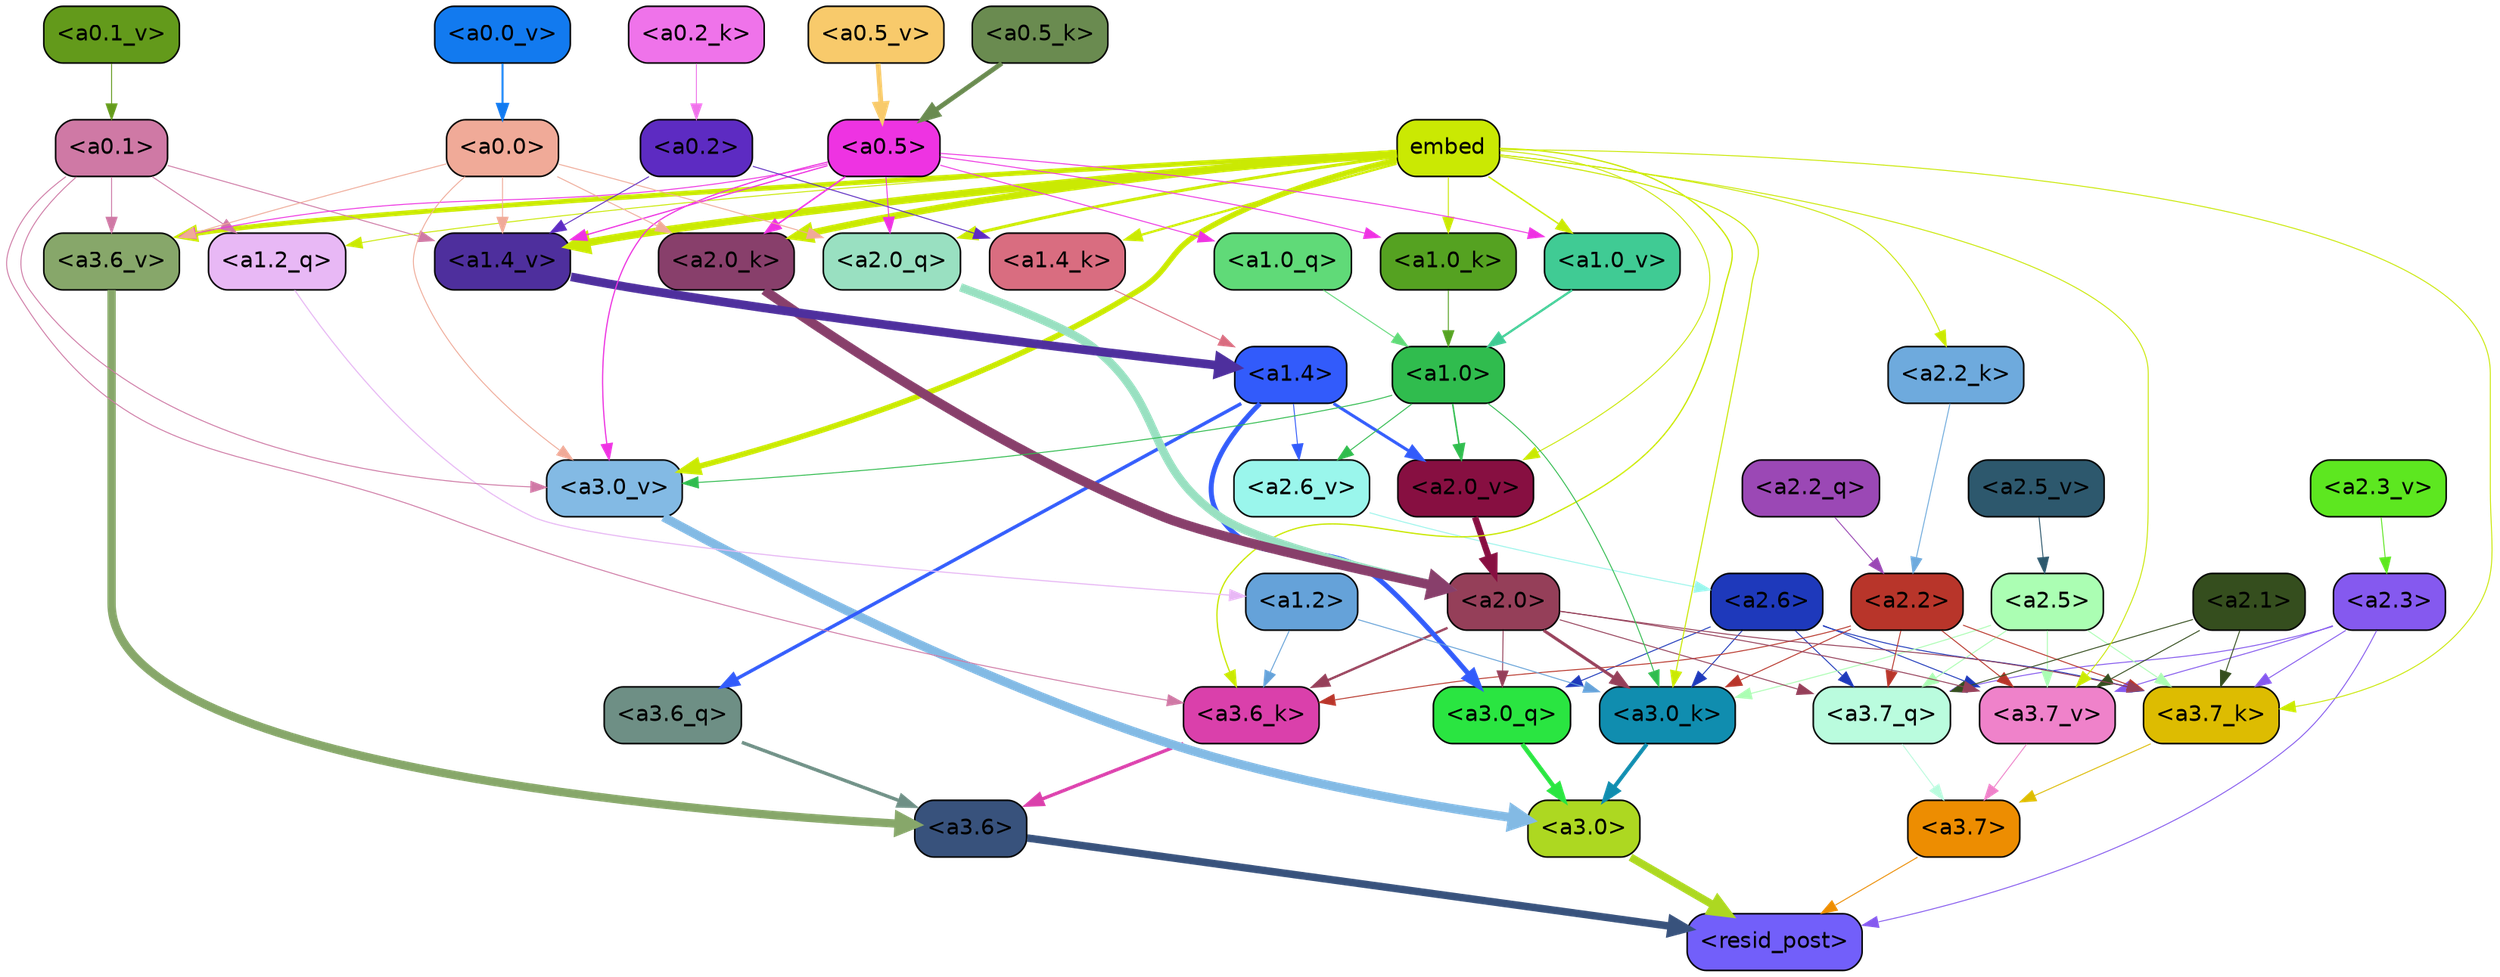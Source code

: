 strict digraph "" {
	graph [bgcolor=transparent,
		layout=dot,
		overlap=false,
		splines=true
	];
	"<a3.7>"	[color=black,
		fillcolor="#ed8d01",
		fontname=Helvetica,
		shape=box,
		style="filled, rounded"];
	"<resid_post>"	[color=black,
		fillcolor="#725ffa",
		fontname=Helvetica,
		shape=box,
		style="filled, rounded"];
	"<a3.7>" -> "<resid_post>"	[color="#ed8d01",
		penwidth=0.6];
	"<a3.6>"	[color=black,
		fillcolor="#38527c",
		fontname=Helvetica,
		shape=box,
		style="filled, rounded"];
	"<a3.6>" -> "<resid_post>"	[color="#38527c",
		penwidth=4.7534414529800415];
	"<a3.0>"	[color=black,
		fillcolor="#add821",
		fontname=Helvetica,
		shape=box,
		style="filled, rounded"];
	"<a3.0>" -> "<resid_post>"	[color="#add821",
		penwidth=4.898576855659485];
	"<a2.3>"	[color=black,
		fillcolor="#8559ef",
		fontname=Helvetica,
		shape=box,
		style="filled, rounded"];
	"<a2.3>" -> "<resid_post>"	[color="#8559ef",
		penwidth=0.6];
	"<a3.7_q>"	[color=black,
		fillcolor="#bafcde",
		fontname=Helvetica,
		shape=box,
		style="filled, rounded"];
	"<a2.3>" -> "<a3.7_q>"	[color="#8559ef",
		penwidth=0.6];
	"<a3.7_k>"	[color=black,
		fillcolor="#ddbc01",
		fontname=Helvetica,
		shape=box,
		style="filled, rounded"];
	"<a2.3>" -> "<a3.7_k>"	[color="#8559ef",
		penwidth=0.6];
	"<a3.7_v>"	[color=black,
		fillcolor="#ef82ca",
		fontname=Helvetica,
		shape=box,
		style="filled, rounded"];
	"<a2.3>" -> "<a3.7_v>"	[color="#8559ef",
		penwidth=0.6];
	"<a3.7_q>" -> "<a3.7>"	[color="#bafcde",
		penwidth=0.6];
	"<a3.6_q>"	[color=black,
		fillcolor="#6e8f85",
		fontname=Helvetica,
		shape=box,
		style="filled, rounded"];
	"<a3.6_q>" -> "<a3.6>"	[color="#6e8f85",
		penwidth=2.160832464694977];
	"<a3.0_q>"	[color=black,
		fillcolor="#2ae541",
		fontname=Helvetica,
		shape=box,
		style="filled, rounded"];
	"<a3.0_q>" -> "<a3.0>"	[color="#2ae541",
		penwidth=2.870753765106201];
	"<a3.7_k>" -> "<a3.7>"	[color="#ddbc01",
		penwidth=0.6];
	"<a3.6_k>"	[color=black,
		fillcolor="#da40ab",
		fontname=Helvetica,
		shape=box,
		style="filled, rounded"];
	"<a3.6_k>" -> "<a3.6>"	[color="#da40ab",
		penwidth=2.13908451795578];
	"<a3.0_k>"	[color=black,
		fillcolor="#108daf",
		fontname=Helvetica,
		shape=box,
		style="filled, rounded"];
	"<a3.0_k>" -> "<a3.0>"	[color="#108daf",
		penwidth=2.520303964614868];
	"<a3.7_v>" -> "<a3.7>"	[color="#ef82ca",
		penwidth=0.6];
	"<a3.6_v>"	[color=black,
		fillcolor="#87a76a",
		fontname=Helvetica,
		shape=box,
		style="filled, rounded"];
	"<a3.6_v>" -> "<a3.6>"	[color="#87a76a",
		penwidth=5.297133803367615];
	"<a3.0_v>"	[color=black,
		fillcolor="#83bae4",
		fontname=Helvetica,
		shape=box,
		style="filled, rounded"];
	"<a3.0_v>" -> "<a3.0>"	[color="#83bae4",
		penwidth=5.680712580680847];
	"<a2.6>"	[color=black,
		fillcolor="#1e39bb",
		fontname=Helvetica,
		shape=box,
		style="filled, rounded"];
	"<a2.6>" -> "<a3.7_q>"	[color="#1e39bb",
		penwidth=0.6];
	"<a2.6>" -> "<a3.0_q>"	[color="#1e39bb",
		penwidth=0.6];
	"<a2.6>" -> "<a3.7_k>"	[color="#1e39bb",
		penwidth=0.6];
	"<a2.6>" -> "<a3.0_k>"	[color="#1e39bb",
		penwidth=0.6];
	"<a2.6>" -> "<a3.7_v>"	[color="#1e39bb",
		penwidth=0.6];
	"<a2.5>"	[color=black,
		fillcolor="#abfeb3",
		fontname=Helvetica,
		shape=box,
		style="filled, rounded"];
	"<a2.5>" -> "<a3.7_q>"	[color="#abfeb3",
		penwidth=0.6];
	"<a2.5>" -> "<a3.7_k>"	[color="#abfeb3",
		penwidth=0.6];
	"<a2.5>" -> "<a3.0_k>"	[color="#abfeb3",
		penwidth=0.6];
	"<a2.5>" -> "<a3.7_v>"	[color="#abfeb3",
		penwidth=0.6];
	"<a2.2>"	[color=black,
		fillcolor="#b8352a",
		fontname=Helvetica,
		shape=box,
		style="filled, rounded"];
	"<a2.2>" -> "<a3.7_q>"	[color="#b8352a",
		penwidth=0.6];
	"<a2.2>" -> "<a3.7_k>"	[color="#b8352a",
		penwidth=0.6];
	"<a2.2>" -> "<a3.6_k>"	[color="#b8352a",
		penwidth=0.6];
	"<a2.2>" -> "<a3.0_k>"	[color="#b8352a",
		penwidth=0.6];
	"<a2.2>" -> "<a3.7_v>"	[color="#b8352a",
		penwidth=0.6];
	"<a2.1>"	[color=black,
		fillcolor="#354e1e",
		fontname=Helvetica,
		shape=box,
		style="filled, rounded"];
	"<a2.1>" -> "<a3.7_q>"	[color="#354e1e",
		penwidth=0.6];
	"<a2.1>" -> "<a3.7_k>"	[color="#354e1e",
		penwidth=0.6];
	"<a2.1>" -> "<a3.7_v>"	[color="#354e1e",
		penwidth=0.6];
	"<a2.0>"	[color=black,
		fillcolor="#953f59",
		fontname=Helvetica,
		shape=box,
		style="filled, rounded"];
	"<a2.0>" -> "<a3.7_q>"	[color="#953f59",
		penwidth=0.6];
	"<a2.0>" -> "<a3.0_q>"	[color="#953f59",
		penwidth=0.6];
	"<a2.0>" -> "<a3.7_k>"	[color="#953f59",
		penwidth=0.6];
	"<a2.0>" -> "<a3.6_k>"	[color="#953f59",
		penwidth=1.4807794839143753];
	"<a2.0>" -> "<a3.0_k>"	[color="#953f59",
		penwidth=1.9436544477939606];
	"<a2.0>" -> "<a3.7_v>"	[color="#953f59",
		penwidth=0.6];
	"<a1.4>"	[color=black,
		fillcolor="#325bfb",
		fontname=Helvetica,
		shape=box,
		style="filled, rounded"];
	"<a1.4>" -> "<a3.6_q>"	[color="#325bfb",
		penwidth=2.1635248363018036];
	"<a1.4>" -> "<a3.0_q>"	[color="#325bfb",
		penwidth=3.1362746953964233];
	"<a2.6_v>"	[color=black,
		fillcolor="#9af6ec",
		fontname=Helvetica,
		shape=box,
		style="filled, rounded"];
	"<a1.4>" -> "<a2.6_v>"	[color="#325bfb",
		penwidth=0.6];
	"<a2.0_v>"	[color=black,
		fillcolor="#870f41",
		fontname=Helvetica,
		shape=box,
		style="filled, rounded"];
	"<a1.4>" -> "<a2.0_v>"	[color="#325bfb",
		penwidth=1.9271827340126038];
	embed	[color=black,
		fillcolor="#cae903",
		fontname=Helvetica,
		shape=box,
		style="filled, rounded"];
	embed -> "<a3.7_k>"	[color="#cae903",
		penwidth=0.6];
	embed -> "<a3.6_k>"	[color="#cae903",
		penwidth=0.8202246725559235];
	embed -> "<a3.0_k>"	[color="#cae903",
		penwidth=0.6771316379308701];
	embed -> "<a3.7_v>"	[color="#cae903",
		penwidth=0.6];
	embed -> "<a3.6_v>"	[color="#cae903",
		penwidth=3.067279100418091];
	embed -> "<a3.0_v>"	[color="#cae903",
		penwidth=3.5202720761299133];
	"<a2.0_q>"	[color=black,
		fillcolor="#99e0c1",
		fontname=Helvetica,
		shape=box,
		style="filled, rounded"];
	embed -> "<a2.0_q>"	[color="#cae903",
		penwidth=1.9194039106369019];
	"<a2.2_k>"	[color=black,
		fillcolor="#6eaadd",
		fontname=Helvetica,
		shape=box,
		style="filled, rounded"];
	embed -> "<a2.2_k>"	[color="#cae903",
		penwidth=0.6];
	"<a2.0_k>"	[color=black,
		fillcolor="#883f6b",
		fontname=Helvetica,
		shape=box,
		style="filled, rounded"];
	embed -> "<a2.0_k>"	[color="#cae903",
		penwidth=4.28515887260437];
	embed -> "<a2.0_v>"	[color="#cae903",
		penwidth=0.6];
	"<a1.2_q>"	[color=black,
		fillcolor="#e8b8f5",
		fontname=Helvetica,
		shape=box,
		style="filled, rounded"];
	embed -> "<a1.2_q>"	[color="#cae903",
		penwidth=0.6];
	"<a1.4_k>"	[color=black,
		fillcolor="#d96d80",
		fontname=Helvetica,
		shape=box,
		style="filled, rounded"];
	embed -> "<a1.4_k>"	[color="#cae903",
		penwidth=1.441945195198059];
	"<a1.0_k>"	[color=black,
		fillcolor="#55a221",
		fontname=Helvetica,
		shape=box,
		style="filled, rounded"];
	embed -> "<a1.0_k>"	[color="#cae903",
		penwidth=0.6];
	"<a1.4_v>"	[color=black,
		fillcolor="#4e2f9d",
		fontname=Helvetica,
		shape=box,
		style="filled, rounded"];
	embed -> "<a1.4_v>"	[color="#cae903",
		penwidth=4.830149412155151];
	"<a1.0_v>"	[color=black,
		fillcolor="#40cb94",
		fontname=Helvetica,
		shape=box,
		style="filled, rounded"];
	embed -> "<a1.0_v>"	[color="#cae903",
		penwidth=0.8981428295373917];
	"<a1.2>"	[color=black,
		fillcolor="#65a2d9",
		fontname=Helvetica,
		shape=box,
		style="filled, rounded"];
	"<a1.2>" -> "<a3.6_k>"	[color="#65a2d9",
		penwidth=0.6];
	"<a1.2>" -> "<a3.0_k>"	[color="#65a2d9",
		penwidth=0.6];
	"<a0.1>"	[color=black,
		fillcolor="#cf79a5",
		fontname=Helvetica,
		shape=box,
		style="filled, rounded"];
	"<a0.1>" -> "<a3.6_k>"	[color="#cf79a5",
		penwidth=0.6];
	"<a0.1>" -> "<a3.6_v>"	[color="#cf79a5",
		penwidth=0.6];
	"<a0.1>" -> "<a3.0_v>"	[color="#cf79a5",
		penwidth=0.6];
	"<a0.1>" -> "<a1.2_q>"	[color="#cf79a5",
		penwidth=0.6];
	"<a0.1>" -> "<a1.4_v>"	[color="#cf79a5",
		penwidth=0.6];
	"<a1.0>"	[color=black,
		fillcolor="#30bc4e",
		fontname=Helvetica,
		shape=box,
		style="filled, rounded"];
	"<a1.0>" -> "<a3.0_k>"	[color="#30bc4e",
		penwidth=0.6];
	"<a1.0>" -> "<a3.0_v>"	[color="#30bc4e",
		penwidth=0.6];
	"<a1.0>" -> "<a2.6_v>"	[color="#30bc4e",
		penwidth=0.6];
	"<a1.0>" -> "<a2.0_v>"	[color="#30bc4e",
		penwidth=0.9754131138324738];
	"<a0.5>"	[color=black,
		fillcolor="#ee33e2",
		fontname=Helvetica,
		shape=box,
		style="filled, rounded"];
	"<a0.5>" -> "<a3.6_v>"	[color="#ee33e2",
		penwidth=0.6];
	"<a0.5>" -> "<a3.0_v>"	[color="#ee33e2",
		penwidth=0.764040544629097];
	"<a0.5>" -> "<a2.0_q>"	[color="#ee33e2",
		penwidth=0.6];
	"<a0.5>" -> "<a2.0_k>"	[color="#ee33e2",
		penwidth=0.9763890504837036];
	"<a1.0_q>"	[color=black,
		fillcolor="#60da78",
		fontname=Helvetica,
		shape=box,
		style="filled, rounded"];
	"<a0.5>" -> "<a1.0_q>"	[color="#ee33e2",
		penwidth=0.6];
	"<a0.5>" -> "<a1.0_k>"	[color="#ee33e2",
		penwidth=0.6];
	"<a0.5>" -> "<a1.4_v>"	[color="#ee33e2",
		penwidth=0.7723740935325623];
	"<a0.5>" -> "<a1.0_v>"	[color="#ee33e2",
		penwidth=0.6];
	"<a0.0>"	[color=black,
		fillcolor="#f0aa98",
		fontname=Helvetica,
		shape=box,
		style="filled, rounded"];
	"<a0.0>" -> "<a3.6_v>"	[color="#f0aa98",
		penwidth=0.6];
	"<a0.0>" -> "<a3.0_v>"	[color="#f0aa98",
		penwidth=0.6];
	"<a0.0>" -> "<a2.0_q>"	[color="#f0aa98",
		penwidth=0.6];
	"<a0.0>" -> "<a2.0_k>"	[color="#f0aa98",
		penwidth=0.6];
	"<a0.0>" -> "<a1.4_v>"	[color="#f0aa98",
		penwidth=0.6];
	"<a2.2_q>"	[color=black,
		fillcolor="#9b48b5",
		fontname=Helvetica,
		shape=box,
		style="filled, rounded"];
	"<a2.2_q>" -> "<a2.2>"	[color="#9b48b5",
		penwidth=0.6];
	"<a2.0_q>" -> "<a2.0>"	[color="#99e0c1",
		penwidth=5.313405752182007];
	"<a2.2_k>" -> "<a2.2>"	[color="#6eaadd",
		penwidth=0.6];
	"<a2.0_k>" -> "<a2.0>"	[color="#883f6b",
		penwidth=6.029795527458191];
	"<a2.6_v>" -> "<a2.6>"	[color="#9af6ec",
		penwidth=0.6];
	"<a2.5_v>"	[color=black,
		fillcolor="#2d586d",
		fontname=Helvetica,
		shape=box,
		style="filled, rounded"];
	"<a2.5_v>" -> "<a2.5>"	[color="#2d586d",
		penwidth=0.6];
	"<a2.3_v>"	[color=black,
		fillcolor="#5de720",
		fontname=Helvetica,
		shape=box,
		style="filled, rounded"];
	"<a2.3_v>" -> "<a2.3>"	[color="#5de720",
		penwidth=0.6];
	"<a2.0_v>" -> "<a2.0>"	[color="#870f41",
		penwidth=4.041402816772461];
	"<a1.2_q>" -> "<a1.2>"	[color="#e8b8f5",
		penwidth=0.6924253702163696];
	"<a1.0_q>" -> "<a1.0>"	[color="#60da78",
		penwidth=0.6];
	"<a1.4_k>" -> "<a1.4>"	[color="#d96d80",
		penwidth=0.6];
	"<a1.0_k>" -> "<a1.0>"	[color="#55a221",
		penwidth=0.6];
	"<a1.4_v>" -> "<a1.4>"	[color="#4e2f9d",
		penwidth=5.515027642250061];
	"<a1.0_v>" -> "<a1.0>"	[color="#40cb94",
		penwidth=1.4252789914608002];
	"<a0.2>"	[color=black,
		fillcolor="#5d2bc2",
		fontname=Helvetica,
		shape=box,
		style="filled, rounded"];
	"<a0.2>" -> "<a1.4_k>"	[color="#5d2bc2",
		penwidth=0.6];
	"<a0.2>" -> "<a1.4_v>"	[color="#5d2bc2",
		penwidth=0.6];
	"<a0.5_k>"	[color=black,
		fillcolor="#6a8b50",
		fontname=Helvetica,
		shape=box,
		style="filled, rounded"];
	"<a0.5_k>" -> "<a0.5>"	[color="#6a8b50",
		penwidth=3.017053723335266];
	"<a0.2_k>"	[color=black,
		fillcolor="#ef73ea",
		fontname=Helvetica,
		shape=box,
		style="filled, rounded"];
	"<a0.2_k>" -> "<a0.2>"	[color="#ef73ea",
		penwidth=0.6];
	"<a0.5_v>"	[color=black,
		fillcolor="#f8ca6b",
		fontname=Helvetica,
		shape=box,
		style="filled, rounded"];
	"<a0.5_v>" -> "<a0.5>"	[color="#f8ca6b",
		penwidth=3.088594377040863];
	"<a0.1_v>"	[color=black,
		fillcolor="#639a1b",
		fontname=Helvetica,
		shape=box,
		style="filled, rounded"];
	"<a0.1_v>" -> "<a0.1>"	[color="#639a1b",
		penwidth=0.6];
	"<a0.0_v>"	[color=black,
		fillcolor="#127aef",
		fontname=Helvetica,
		shape=box,
		style="filled, rounded"];
	"<a0.0_v>" -> "<a0.0>"	[color="#127aef",
		penwidth=1.2872320413589478];
}
